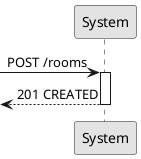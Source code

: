@startuml
'http://plantuml.com/skinparam.html
skinparam monochrome true
skinparam packageStyle rect
skinparam shadowing false

participant System as route

-> route: POST /rooms
activate route
  <-- route: 201 CREATED
  deactivate
@enduml
